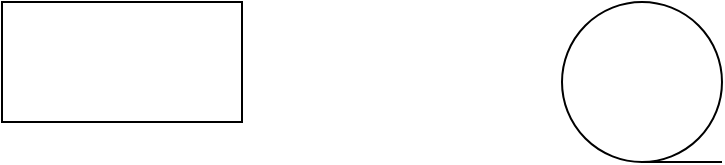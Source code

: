 <mxfile version="17.4.5" type="github">
  <diagram id="9UKcW-WYOMsY1kIUULKU" name="Page-1">
    <mxGraphModel dx="1422" dy="873" grid="1" gridSize="10" guides="1" tooltips="1" connect="1" arrows="1" fold="1" page="1" pageScale="1" pageWidth="827" pageHeight="1169" math="0" shadow="0">
      <root>
        <mxCell id="0" />
        <mxCell id="1" parent="0" />
        <mxCell id="kzsVvqo6bIXtG67c7b5X-1" value="" style="rounded=0;whiteSpace=wrap;html=1;" vertex="1" parent="1">
          <mxGeometry x="270" y="100" width="120" height="60" as="geometry" />
        </mxCell>
        <mxCell id="kzsVvqo6bIXtG67c7b5X-2" value="" style="shape=tapeData;whiteSpace=wrap;html=1;perimeter=ellipsePerimeter;" vertex="1" parent="1">
          <mxGeometry x="550" y="100" width="80" height="80" as="geometry" />
        </mxCell>
      </root>
    </mxGraphModel>
  </diagram>
</mxfile>
